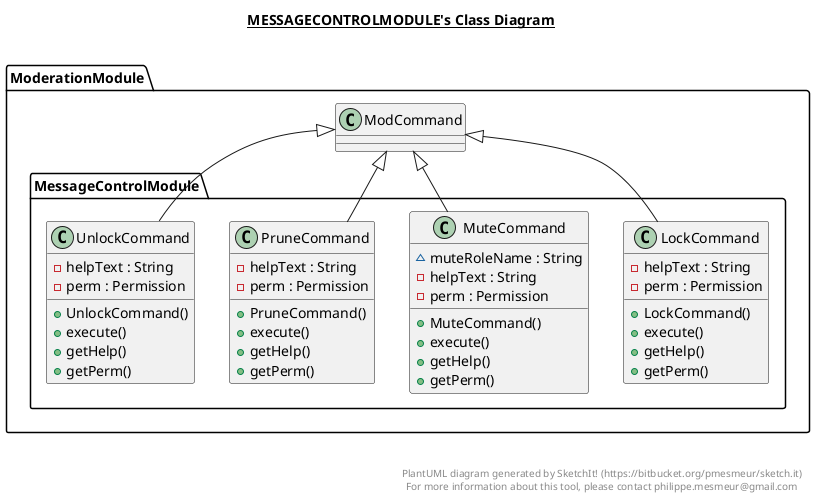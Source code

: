 @startuml

title __MESSAGECONTROLMODULE's Class Diagram__\n

  namespace ModerationModule {
    namespace MessageControlModule {
      class ModerationModule.MessageControlModule.LockCommand {
          - helpText : String
          - perm : Permission
          + LockCommand()
          + execute()
          + getHelp()
          + getPerm()
      }
    }
  }
  

  namespace ModerationModule {
    namespace MessageControlModule {
      class ModerationModule.MessageControlModule.MuteCommand {
          ~ muteRoleName : String
          - helpText : String
          - perm : Permission
          + MuteCommand()
          + execute()
          + getHelp()
          + getPerm()
      }
    }
  }
  

  namespace ModerationModule {
    namespace MessageControlModule {
      class ModerationModule.MessageControlModule.PruneCommand {
          - helpText : String
          - perm : Permission
          + PruneCommand()
          + execute()
          + getHelp()
          + getPerm()
      }
    }
  }
  

  namespace ModerationModule {
    namespace MessageControlModule {
      class ModerationModule.MessageControlModule.UnlockCommand {
          - helpText : String
          - perm : Permission
          + UnlockCommand()
          + execute()
          + getHelp()
          + getPerm()
      }
    }
  }
  

  ModerationModule.MessageControlModule.LockCommand -up-|> ModerationModule.ModCommand
  ModerationModule.MessageControlModule.MuteCommand -up-|> ModerationModule.ModCommand
  ModerationModule.MessageControlModule.PruneCommand -up-|> ModerationModule.ModCommand
  ModerationModule.MessageControlModule.UnlockCommand -up-|> ModerationModule.ModCommand


right footer


PlantUML diagram generated by SketchIt! (https://bitbucket.org/pmesmeur/sketch.it)
For more information about this tool, please contact philippe.mesmeur@gmail.com
endfooter

@enduml
